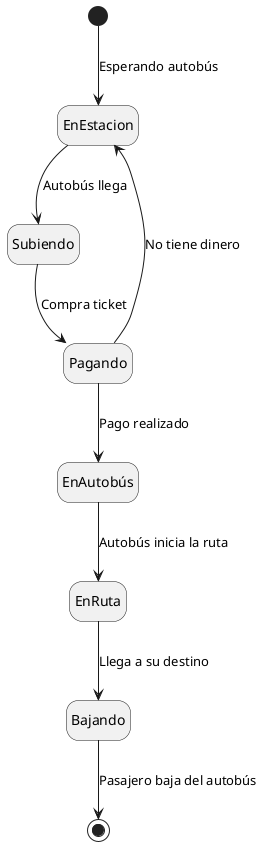 @startuml

hide empty description

[*] --> EnEstacion : Esperando autobús
EnEstacion --> Subiendo : Autobús llega
Subiendo --> Pagando : Compra ticket
Pagando --> EnAutobús : Pago realizado
Pagando --> EnEstacion : No tiene dinero
EnAutobús --> EnRuta : Autobús inicia la ruta
EnRuta --> Bajando : Llega a su destino
Bajando --> [*] : Pasajero baja del autobús

@enduml
